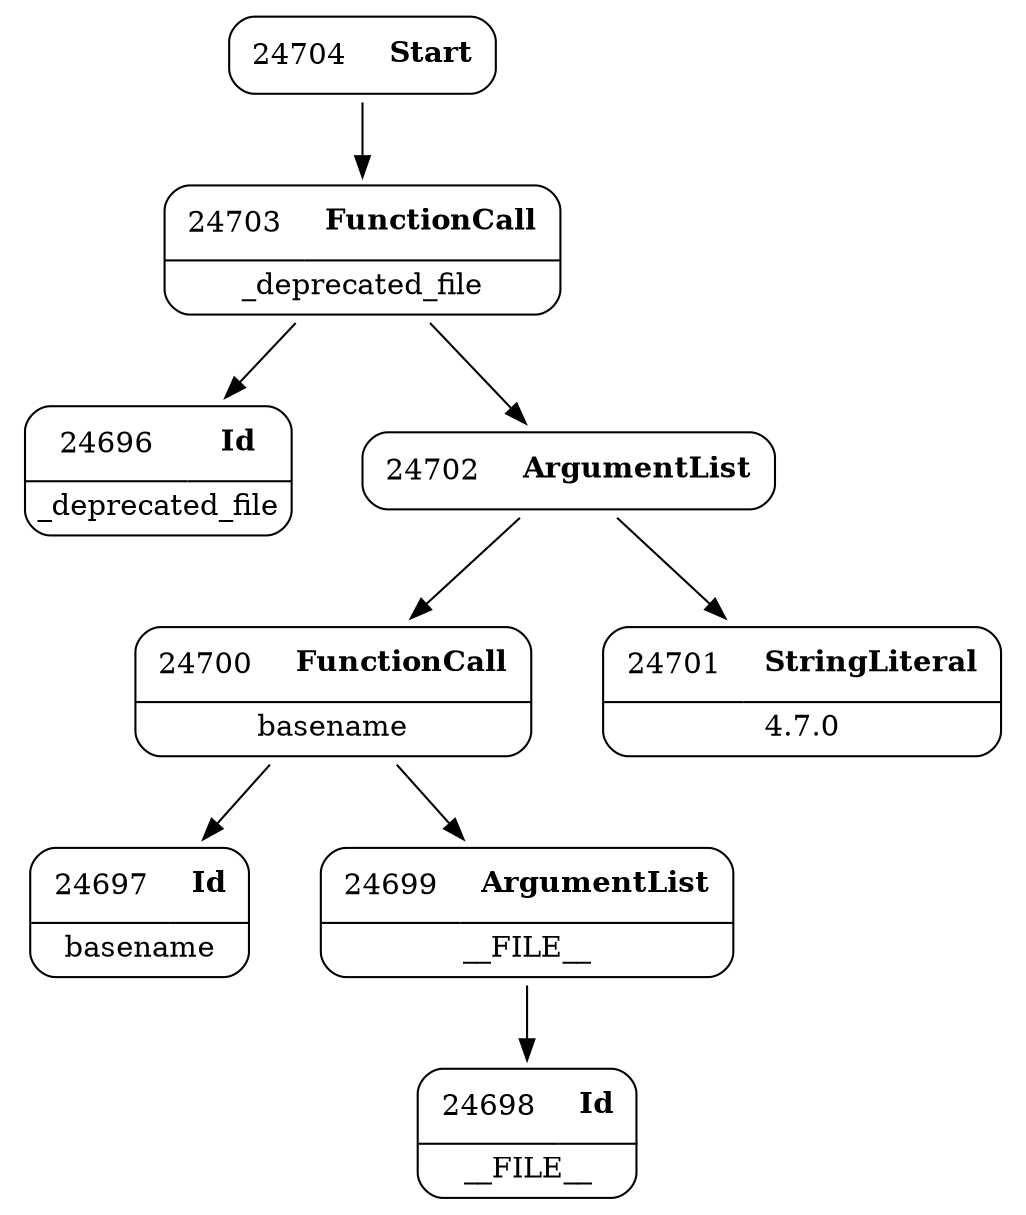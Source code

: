 digraph ast {
node [shape=none];
24704 [label=<<TABLE border='1' cellspacing='0' cellpadding='10' style='rounded' ><TR><TD border='0'>24704</TD><TD border='0'><B>Start</B></TD></TR></TABLE>>];
24704 -> 24703 [weight=2];
24696 [label=<<TABLE border='1' cellspacing='0' cellpadding='10' style='rounded' ><TR><TD border='0'>24696</TD><TD border='0'><B>Id</B></TD></TR><HR/><TR><TD border='0' cellpadding='5' colspan='2'>_deprecated_file</TD></TR></TABLE>>];
24697 [label=<<TABLE border='1' cellspacing='0' cellpadding='10' style='rounded' ><TR><TD border='0'>24697</TD><TD border='0'><B>Id</B></TD></TR><HR/><TR><TD border='0' cellpadding='5' colspan='2'>basename</TD></TR></TABLE>>];
24698 [label=<<TABLE border='1' cellspacing='0' cellpadding='10' style='rounded' ><TR><TD border='0'>24698</TD><TD border='0'><B>Id</B></TD></TR><HR/><TR><TD border='0' cellpadding='5' colspan='2'>__FILE__</TD></TR></TABLE>>];
24699 [label=<<TABLE border='1' cellspacing='0' cellpadding='10' style='rounded' ><TR><TD border='0'>24699</TD><TD border='0'><B>ArgumentList</B></TD></TR><HR/><TR><TD border='0' cellpadding='5' colspan='2'>__FILE__</TD></TR></TABLE>>];
24699 -> 24698 [weight=2];
24700 [label=<<TABLE border='1' cellspacing='0' cellpadding='10' style='rounded' ><TR><TD border='0'>24700</TD><TD border='0'><B>FunctionCall</B></TD></TR><HR/><TR><TD border='0' cellpadding='5' colspan='2'>basename</TD></TR></TABLE>>];
24700 -> 24697 [weight=2];
24700 -> 24699 [weight=2];
24701 [label=<<TABLE border='1' cellspacing='0' cellpadding='10' style='rounded' ><TR><TD border='0'>24701</TD><TD border='0'><B>StringLiteral</B></TD></TR><HR/><TR><TD border='0' cellpadding='5' colspan='2'>4.7.0</TD></TR></TABLE>>];
24702 [label=<<TABLE border='1' cellspacing='0' cellpadding='10' style='rounded' ><TR><TD border='0'>24702</TD><TD border='0'><B>ArgumentList</B></TD></TR></TABLE>>];
24702 -> 24700 [weight=2];
24702 -> 24701 [weight=2];
24703 [label=<<TABLE border='1' cellspacing='0' cellpadding='10' style='rounded' ><TR><TD border='0'>24703</TD><TD border='0'><B>FunctionCall</B></TD></TR><HR/><TR><TD border='0' cellpadding='5' colspan='2'>_deprecated_file</TD></TR></TABLE>>];
24703 -> 24696 [weight=2];
24703 -> 24702 [weight=2];
}
